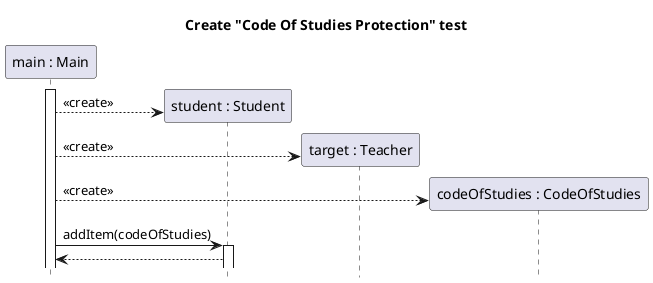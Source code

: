 @startuml item-code-of-studies-use-create

title Create "Code Of Studies Protection" test
hide footbox

participant "main : Main" as main
participant "student : Student" as student
participant "target : Teacher" as target
participant "codeOfStudies : CodeOfStudies" as codeOfStudies

main++
create student
main --> student : <<create>>
create target
main --> target : <<create>>
create codeOfStudies
main --> codeOfStudies : <<create>>
main -> student ++ : addItem(codeOfStudies)
student --> main

@enduml
